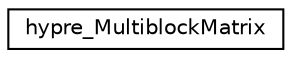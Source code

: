 digraph "Graphical Class Hierarchy"
{
 // LATEX_PDF_SIZE
  edge [fontname="Helvetica",fontsize="10",labelfontname="Helvetica",labelfontsize="10"];
  node [fontname="Helvetica",fontsize="10",shape=record];
  rankdir="LR";
  Node0 [label="hypre_MultiblockMatrix",height=0.2,width=0.4,color="black", fillcolor="white", style="filled",URL="$structhypre___multiblock_matrix.html",tooltip=" "];
}
